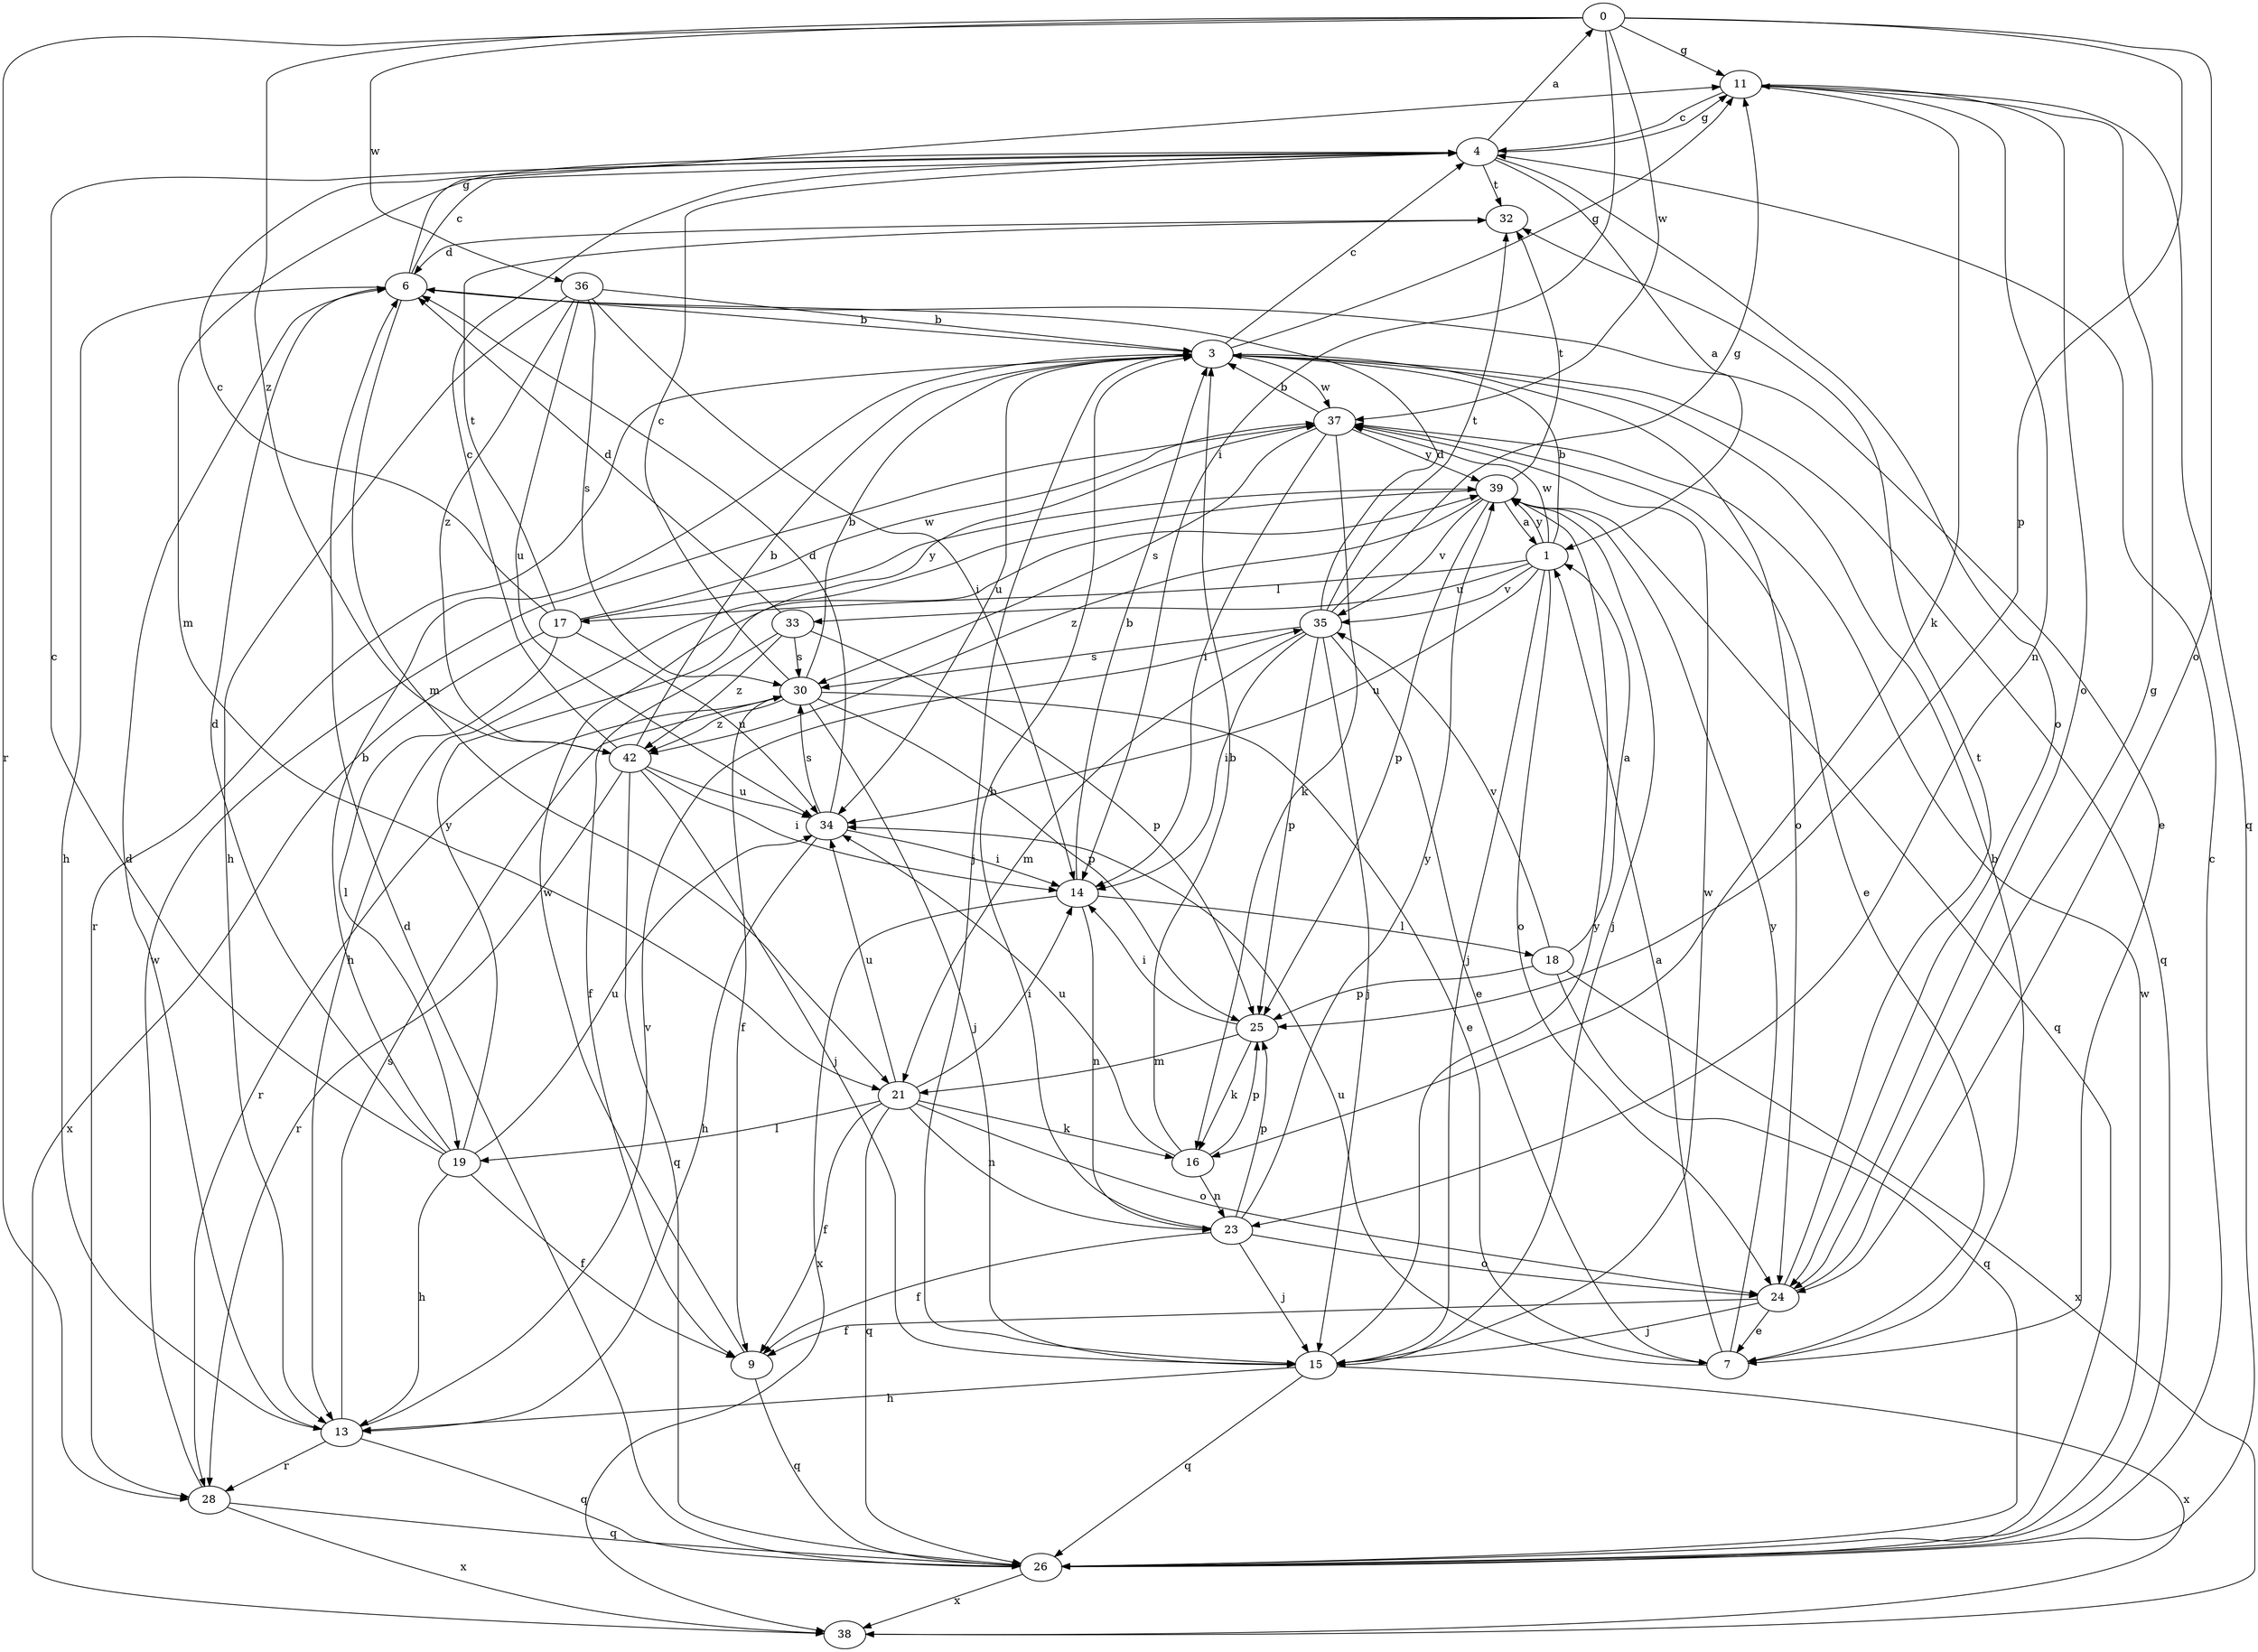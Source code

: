 strict digraph  {
0;
1;
3;
4;
6;
7;
9;
11;
13;
14;
15;
16;
17;
18;
19;
21;
23;
24;
25;
26;
28;
30;
32;
33;
34;
35;
36;
37;
38;
39;
42;
0 -> 11  [label=g];
0 -> 14  [label=i];
0 -> 24  [label=o];
0 -> 25  [label=p];
0 -> 28  [label=r];
0 -> 36  [label=w];
0 -> 37  [label=w];
0 -> 42  [label=z];
1 -> 3  [label=b];
1 -> 15  [label=j];
1 -> 17  [label=l];
1 -> 24  [label=o];
1 -> 33  [label=u];
1 -> 34  [label=u];
1 -> 35  [label=v];
1 -> 37  [label=w];
1 -> 39  [label=y];
3 -> 4  [label=c];
3 -> 11  [label=g];
3 -> 15  [label=j];
3 -> 24  [label=o];
3 -> 26  [label=q];
3 -> 28  [label=r];
3 -> 34  [label=u];
3 -> 37  [label=w];
4 -> 0  [label=a];
4 -> 1  [label=a];
4 -> 11  [label=g];
4 -> 21  [label=m];
4 -> 24  [label=o];
4 -> 32  [label=t];
6 -> 3  [label=b];
6 -> 4  [label=c];
6 -> 7  [label=e];
6 -> 11  [label=g];
6 -> 13  [label=h];
6 -> 21  [label=m];
7 -> 1  [label=a];
7 -> 3  [label=b];
7 -> 34  [label=u];
7 -> 39  [label=y];
9 -> 26  [label=q];
9 -> 37  [label=w];
11 -> 4  [label=c];
11 -> 16  [label=k];
11 -> 23  [label=n];
11 -> 24  [label=o];
11 -> 26  [label=q];
13 -> 6  [label=d];
13 -> 26  [label=q];
13 -> 28  [label=r];
13 -> 30  [label=s];
13 -> 35  [label=v];
14 -> 3  [label=b];
14 -> 18  [label=l];
14 -> 23  [label=n];
14 -> 38  [label=x];
15 -> 13  [label=h];
15 -> 26  [label=q];
15 -> 37  [label=w];
15 -> 38  [label=x];
15 -> 39  [label=y];
16 -> 3  [label=b];
16 -> 23  [label=n];
16 -> 25  [label=p];
16 -> 34  [label=u];
17 -> 4  [label=c];
17 -> 19  [label=l];
17 -> 32  [label=t];
17 -> 34  [label=u];
17 -> 37  [label=w];
17 -> 38  [label=x];
17 -> 39  [label=y];
18 -> 1  [label=a];
18 -> 25  [label=p];
18 -> 26  [label=q];
18 -> 35  [label=v];
18 -> 38  [label=x];
19 -> 3  [label=b];
19 -> 4  [label=c];
19 -> 6  [label=d];
19 -> 9  [label=f];
19 -> 13  [label=h];
19 -> 34  [label=u];
19 -> 39  [label=y];
21 -> 9  [label=f];
21 -> 14  [label=i];
21 -> 16  [label=k];
21 -> 19  [label=l];
21 -> 23  [label=n];
21 -> 24  [label=o];
21 -> 26  [label=q];
21 -> 34  [label=u];
23 -> 3  [label=b];
23 -> 9  [label=f];
23 -> 15  [label=j];
23 -> 24  [label=o];
23 -> 25  [label=p];
23 -> 39  [label=y];
24 -> 7  [label=e];
24 -> 9  [label=f];
24 -> 11  [label=g];
24 -> 15  [label=j];
24 -> 32  [label=t];
25 -> 14  [label=i];
25 -> 16  [label=k];
25 -> 21  [label=m];
26 -> 4  [label=c];
26 -> 6  [label=d];
26 -> 37  [label=w];
26 -> 38  [label=x];
28 -> 26  [label=q];
28 -> 37  [label=w];
28 -> 38  [label=x];
30 -> 3  [label=b];
30 -> 4  [label=c];
30 -> 7  [label=e];
30 -> 9  [label=f];
30 -> 15  [label=j];
30 -> 25  [label=p];
30 -> 28  [label=r];
30 -> 42  [label=z];
32 -> 6  [label=d];
33 -> 6  [label=d];
33 -> 9  [label=f];
33 -> 25  [label=p];
33 -> 30  [label=s];
33 -> 42  [label=z];
34 -> 6  [label=d];
34 -> 13  [label=h];
34 -> 14  [label=i];
34 -> 30  [label=s];
35 -> 6  [label=d];
35 -> 7  [label=e];
35 -> 11  [label=g];
35 -> 14  [label=i];
35 -> 15  [label=j];
35 -> 21  [label=m];
35 -> 25  [label=p];
35 -> 30  [label=s];
35 -> 32  [label=t];
36 -> 3  [label=b];
36 -> 13  [label=h];
36 -> 14  [label=i];
36 -> 30  [label=s];
36 -> 34  [label=u];
36 -> 42  [label=z];
37 -> 3  [label=b];
37 -> 7  [label=e];
37 -> 14  [label=i];
37 -> 16  [label=k];
37 -> 30  [label=s];
37 -> 39  [label=y];
39 -> 1  [label=a];
39 -> 13  [label=h];
39 -> 15  [label=j];
39 -> 25  [label=p];
39 -> 26  [label=q];
39 -> 32  [label=t];
39 -> 35  [label=v];
39 -> 42  [label=z];
42 -> 3  [label=b];
42 -> 4  [label=c];
42 -> 14  [label=i];
42 -> 15  [label=j];
42 -> 26  [label=q];
42 -> 28  [label=r];
42 -> 34  [label=u];
}
